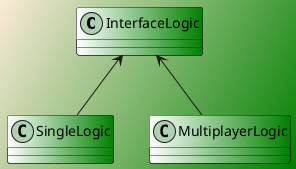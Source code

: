 @startuml Dima

skinparam classAttributeIconSize 0
skinparam backgroundcolor AntiqueWhite/Green
skinparam classBackgroundColor White|Green


class InterfaceLogic
{

}

class SingleLogic
{

}

class MultiplayerLogic
{

}

InterfaceLogic <-- SingleLogic
InterfaceLogic <-- MultiplayerLogic


@enduml

@startuml Alex

skinparam classAttributeIconSize 0
skinparam backgroundcolor AntiqueWhite/Green
skinparam classBackgroundColor White|Green


abstract InterfaceGui
{

}


enum EPlayerType:

class CoreGame
{
    
}

class Field
{

}

class Player
{

}

InterfaceGui <-- CoreGame
CoreGame *- Field
CoreGame *-- Player



@enduml